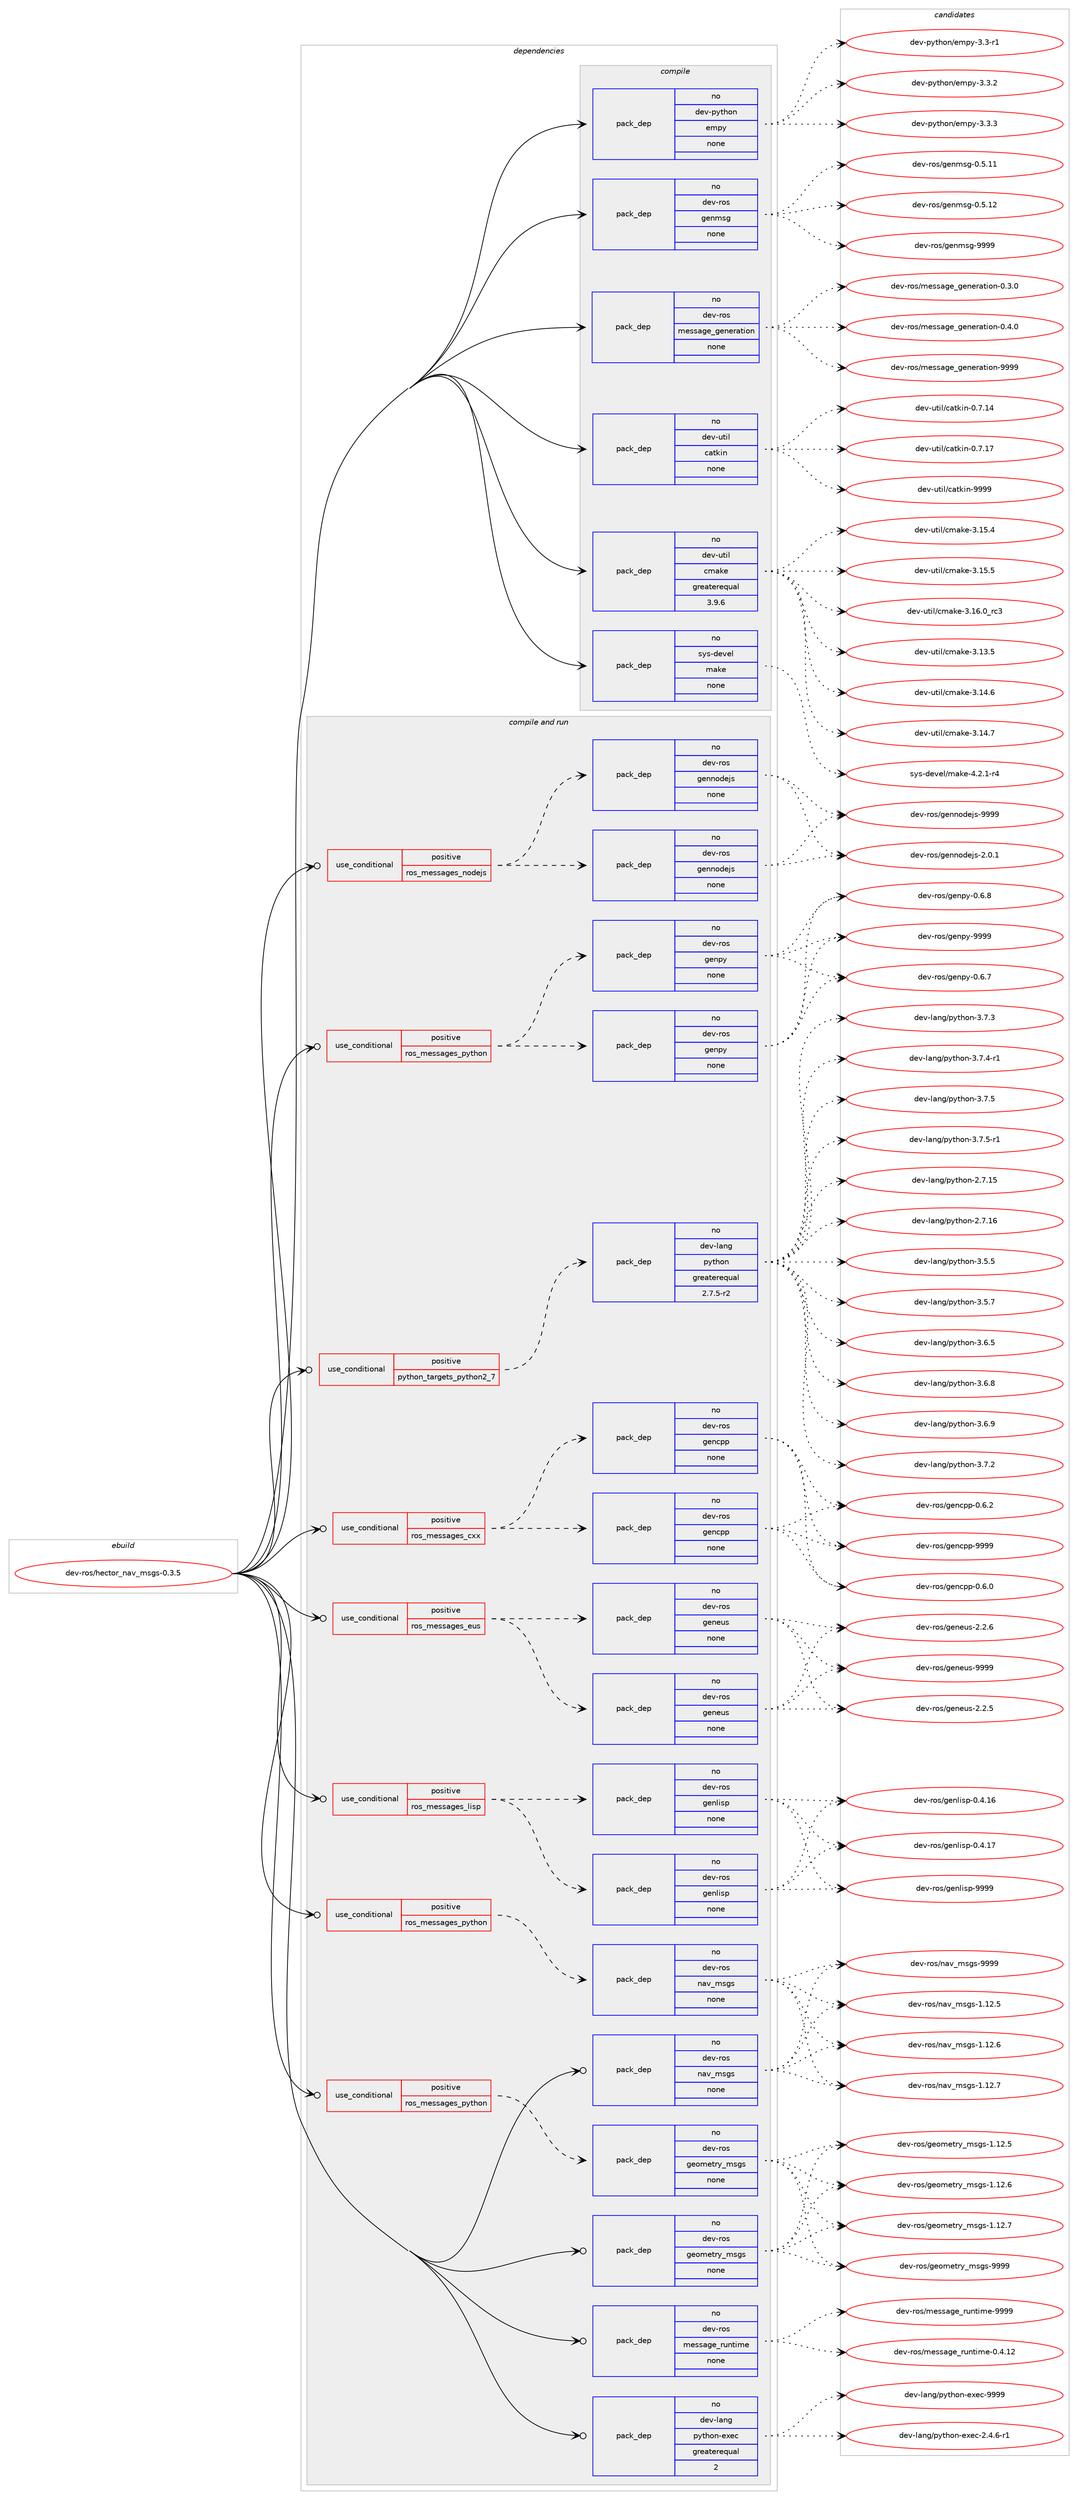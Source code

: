 digraph prolog {

# *************
# Graph options
# *************

newrank=true;
concentrate=true;
compound=true;
graph [rankdir=LR,fontname=Helvetica,fontsize=10,ranksep=1.5];#, ranksep=2.5, nodesep=0.2];
edge  [arrowhead=vee];
node  [fontname=Helvetica,fontsize=10];

# **********
# The ebuild
# **********

subgraph cluster_leftcol {
color=gray;
rank=same;
label=<<i>ebuild</i>>;
id [label="dev-ros/hector_nav_msgs-0.3.5", color=red, width=4, href="../dev-ros/hector_nav_msgs-0.3.5.svg"];
}

# ****************
# The dependencies
# ****************

subgraph cluster_midcol {
color=gray;
label=<<i>dependencies</i>>;
subgraph cluster_compile {
fillcolor="#eeeeee";
style=filled;
label=<<i>compile</i>>;
subgraph pack488416 {
dependency653801 [label=<<TABLE BORDER="0" CELLBORDER="1" CELLSPACING="0" CELLPADDING="4" WIDTH="220"><TR><TD ROWSPAN="6" CELLPADDING="30">pack_dep</TD></TR><TR><TD WIDTH="110">no</TD></TR><TR><TD>dev-python</TD></TR><TR><TD>empy</TD></TR><TR><TD>none</TD></TR><TR><TD></TD></TR></TABLE>>, shape=none, color=blue];
}
id:e -> dependency653801:w [weight=20,style="solid",arrowhead="vee"];
subgraph pack488417 {
dependency653802 [label=<<TABLE BORDER="0" CELLBORDER="1" CELLSPACING="0" CELLPADDING="4" WIDTH="220"><TR><TD ROWSPAN="6" CELLPADDING="30">pack_dep</TD></TR><TR><TD WIDTH="110">no</TD></TR><TR><TD>dev-ros</TD></TR><TR><TD>genmsg</TD></TR><TR><TD>none</TD></TR><TR><TD></TD></TR></TABLE>>, shape=none, color=blue];
}
id:e -> dependency653802:w [weight=20,style="solid",arrowhead="vee"];
subgraph pack488418 {
dependency653803 [label=<<TABLE BORDER="0" CELLBORDER="1" CELLSPACING="0" CELLPADDING="4" WIDTH="220"><TR><TD ROWSPAN="6" CELLPADDING="30">pack_dep</TD></TR><TR><TD WIDTH="110">no</TD></TR><TR><TD>dev-ros</TD></TR><TR><TD>message_generation</TD></TR><TR><TD>none</TD></TR><TR><TD></TD></TR></TABLE>>, shape=none, color=blue];
}
id:e -> dependency653803:w [weight=20,style="solid",arrowhead="vee"];
subgraph pack488419 {
dependency653804 [label=<<TABLE BORDER="0" CELLBORDER="1" CELLSPACING="0" CELLPADDING="4" WIDTH="220"><TR><TD ROWSPAN="6" CELLPADDING="30">pack_dep</TD></TR><TR><TD WIDTH="110">no</TD></TR><TR><TD>dev-util</TD></TR><TR><TD>catkin</TD></TR><TR><TD>none</TD></TR><TR><TD></TD></TR></TABLE>>, shape=none, color=blue];
}
id:e -> dependency653804:w [weight=20,style="solid",arrowhead="vee"];
subgraph pack488420 {
dependency653805 [label=<<TABLE BORDER="0" CELLBORDER="1" CELLSPACING="0" CELLPADDING="4" WIDTH="220"><TR><TD ROWSPAN="6" CELLPADDING="30">pack_dep</TD></TR><TR><TD WIDTH="110">no</TD></TR><TR><TD>dev-util</TD></TR><TR><TD>cmake</TD></TR><TR><TD>greaterequal</TD></TR><TR><TD>3.9.6</TD></TR></TABLE>>, shape=none, color=blue];
}
id:e -> dependency653805:w [weight=20,style="solid",arrowhead="vee"];
subgraph pack488421 {
dependency653806 [label=<<TABLE BORDER="0" CELLBORDER="1" CELLSPACING="0" CELLPADDING="4" WIDTH="220"><TR><TD ROWSPAN="6" CELLPADDING="30">pack_dep</TD></TR><TR><TD WIDTH="110">no</TD></TR><TR><TD>sys-devel</TD></TR><TR><TD>make</TD></TR><TR><TD>none</TD></TR><TR><TD></TD></TR></TABLE>>, shape=none, color=blue];
}
id:e -> dependency653806:w [weight=20,style="solid",arrowhead="vee"];
}
subgraph cluster_compileandrun {
fillcolor="#eeeeee";
style=filled;
label=<<i>compile and run</i>>;
subgraph cond153479 {
dependency653807 [label=<<TABLE BORDER="0" CELLBORDER="1" CELLSPACING="0" CELLPADDING="4"><TR><TD ROWSPAN="3" CELLPADDING="10">use_conditional</TD></TR><TR><TD>positive</TD></TR><TR><TD>python_targets_python2_7</TD></TR></TABLE>>, shape=none, color=red];
subgraph pack488422 {
dependency653808 [label=<<TABLE BORDER="0" CELLBORDER="1" CELLSPACING="0" CELLPADDING="4" WIDTH="220"><TR><TD ROWSPAN="6" CELLPADDING="30">pack_dep</TD></TR><TR><TD WIDTH="110">no</TD></TR><TR><TD>dev-lang</TD></TR><TR><TD>python</TD></TR><TR><TD>greaterequal</TD></TR><TR><TD>2.7.5-r2</TD></TR></TABLE>>, shape=none, color=blue];
}
dependency653807:e -> dependency653808:w [weight=20,style="dashed",arrowhead="vee"];
}
id:e -> dependency653807:w [weight=20,style="solid",arrowhead="odotvee"];
subgraph cond153480 {
dependency653809 [label=<<TABLE BORDER="0" CELLBORDER="1" CELLSPACING="0" CELLPADDING="4"><TR><TD ROWSPAN="3" CELLPADDING="10">use_conditional</TD></TR><TR><TD>positive</TD></TR><TR><TD>ros_messages_cxx</TD></TR></TABLE>>, shape=none, color=red];
subgraph pack488423 {
dependency653810 [label=<<TABLE BORDER="0" CELLBORDER="1" CELLSPACING="0" CELLPADDING="4" WIDTH="220"><TR><TD ROWSPAN="6" CELLPADDING="30">pack_dep</TD></TR><TR><TD WIDTH="110">no</TD></TR><TR><TD>dev-ros</TD></TR><TR><TD>gencpp</TD></TR><TR><TD>none</TD></TR><TR><TD></TD></TR></TABLE>>, shape=none, color=blue];
}
dependency653809:e -> dependency653810:w [weight=20,style="dashed",arrowhead="vee"];
subgraph pack488424 {
dependency653811 [label=<<TABLE BORDER="0" CELLBORDER="1" CELLSPACING="0" CELLPADDING="4" WIDTH="220"><TR><TD ROWSPAN="6" CELLPADDING="30">pack_dep</TD></TR><TR><TD WIDTH="110">no</TD></TR><TR><TD>dev-ros</TD></TR><TR><TD>gencpp</TD></TR><TR><TD>none</TD></TR><TR><TD></TD></TR></TABLE>>, shape=none, color=blue];
}
dependency653809:e -> dependency653811:w [weight=20,style="dashed",arrowhead="vee"];
}
id:e -> dependency653809:w [weight=20,style="solid",arrowhead="odotvee"];
subgraph cond153481 {
dependency653812 [label=<<TABLE BORDER="0" CELLBORDER="1" CELLSPACING="0" CELLPADDING="4"><TR><TD ROWSPAN="3" CELLPADDING="10">use_conditional</TD></TR><TR><TD>positive</TD></TR><TR><TD>ros_messages_eus</TD></TR></TABLE>>, shape=none, color=red];
subgraph pack488425 {
dependency653813 [label=<<TABLE BORDER="0" CELLBORDER="1" CELLSPACING="0" CELLPADDING="4" WIDTH="220"><TR><TD ROWSPAN="6" CELLPADDING="30">pack_dep</TD></TR><TR><TD WIDTH="110">no</TD></TR><TR><TD>dev-ros</TD></TR><TR><TD>geneus</TD></TR><TR><TD>none</TD></TR><TR><TD></TD></TR></TABLE>>, shape=none, color=blue];
}
dependency653812:e -> dependency653813:w [weight=20,style="dashed",arrowhead="vee"];
subgraph pack488426 {
dependency653814 [label=<<TABLE BORDER="0" CELLBORDER="1" CELLSPACING="0" CELLPADDING="4" WIDTH="220"><TR><TD ROWSPAN="6" CELLPADDING="30">pack_dep</TD></TR><TR><TD WIDTH="110">no</TD></TR><TR><TD>dev-ros</TD></TR><TR><TD>geneus</TD></TR><TR><TD>none</TD></TR><TR><TD></TD></TR></TABLE>>, shape=none, color=blue];
}
dependency653812:e -> dependency653814:w [weight=20,style="dashed",arrowhead="vee"];
}
id:e -> dependency653812:w [weight=20,style="solid",arrowhead="odotvee"];
subgraph cond153482 {
dependency653815 [label=<<TABLE BORDER="0" CELLBORDER="1" CELLSPACING="0" CELLPADDING="4"><TR><TD ROWSPAN="3" CELLPADDING="10">use_conditional</TD></TR><TR><TD>positive</TD></TR><TR><TD>ros_messages_lisp</TD></TR></TABLE>>, shape=none, color=red];
subgraph pack488427 {
dependency653816 [label=<<TABLE BORDER="0" CELLBORDER="1" CELLSPACING="0" CELLPADDING="4" WIDTH="220"><TR><TD ROWSPAN="6" CELLPADDING="30">pack_dep</TD></TR><TR><TD WIDTH="110">no</TD></TR><TR><TD>dev-ros</TD></TR><TR><TD>genlisp</TD></TR><TR><TD>none</TD></TR><TR><TD></TD></TR></TABLE>>, shape=none, color=blue];
}
dependency653815:e -> dependency653816:w [weight=20,style="dashed",arrowhead="vee"];
subgraph pack488428 {
dependency653817 [label=<<TABLE BORDER="0" CELLBORDER="1" CELLSPACING="0" CELLPADDING="4" WIDTH="220"><TR><TD ROWSPAN="6" CELLPADDING="30">pack_dep</TD></TR><TR><TD WIDTH="110">no</TD></TR><TR><TD>dev-ros</TD></TR><TR><TD>genlisp</TD></TR><TR><TD>none</TD></TR><TR><TD></TD></TR></TABLE>>, shape=none, color=blue];
}
dependency653815:e -> dependency653817:w [weight=20,style="dashed",arrowhead="vee"];
}
id:e -> dependency653815:w [weight=20,style="solid",arrowhead="odotvee"];
subgraph cond153483 {
dependency653818 [label=<<TABLE BORDER="0" CELLBORDER="1" CELLSPACING="0" CELLPADDING="4"><TR><TD ROWSPAN="3" CELLPADDING="10">use_conditional</TD></TR><TR><TD>positive</TD></TR><TR><TD>ros_messages_nodejs</TD></TR></TABLE>>, shape=none, color=red];
subgraph pack488429 {
dependency653819 [label=<<TABLE BORDER="0" CELLBORDER="1" CELLSPACING="0" CELLPADDING="4" WIDTH="220"><TR><TD ROWSPAN="6" CELLPADDING="30">pack_dep</TD></TR><TR><TD WIDTH="110">no</TD></TR><TR><TD>dev-ros</TD></TR><TR><TD>gennodejs</TD></TR><TR><TD>none</TD></TR><TR><TD></TD></TR></TABLE>>, shape=none, color=blue];
}
dependency653818:e -> dependency653819:w [weight=20,style="dashed",arrowhead="vee"];
subgraph pack488430 {
dependency653820 [label=<<TABLE BORDER="0" CELLBORDER="1" CELLSPACING="0" CELLPADDING="4" WIDTH="220"><TR><TD ROWSPAN="6" CELLPADDING="30">pack_dep</TD></TR><TR><TD WIDTH="110">no</TD></TR><TR><TD>dev-ros</TD></TR><TR><TD>gennodejs</TD></TR><TR><TD>none</TD></TR><TR><TD></TD></TR></TABLE>>, shape=none, color=blue];
}
dependency653818:e -> dependency653820:w [weight=20,style="dashed",arrowhead="vee"];
}
id:e -> dependency653818:w [weight=20,style="solid",arrowhead="odotvee"];
subgraph cond153484 {
dependency653821 [label=<<TABLE BORDER="0" CELLBORDER="1" CELLSPACING="0" CELLPADDING="4"><TR><TD ROWSPAN="3" CELLPADDING="10">use_conditional</TD></TR><TR><TD>positive</TD></TR><TR><TD>ros_messages_python</TD></TR></TABLE>>, shape=none, color=red];
subgraph pack488431 {
dependency653822 [label=<<TABLE BORDER="0" CELLBORDER="1" CELLSPACING="0" CELLPADDING="4" WIDTH="220"><TR><TD ROWSPAN="6" CELLPADDING="30">pack_dep</TD></TR><TR><TD WIDTH="110">no</TD></TR><TR><TD>dev-ros</TD></TR><TR><TD>genpy</TD></TR><TR><TD>none</TD></TR><TR><TD></TD></TR></TABLE>>, shape=none, color=blue];
}
dependency653821:e -> dependency653822:w [weight=20,style="dashed",arrowhead="vee"];
subgraph pack488432 {
dependency653823 [label=<<TABLE BORDER="0" CELLBORDER="1" CELLSPACING="0" CELLPADDING="4" WIDTH="220"><TR><TD ROWSPAN="6" CELLPADDING="30">pack_dep</TD></TR><TR><TD WIDTH="110">no</TD></TR><TR><TD>dev-ros</TD></TR><TR><TD>genpy</TD></TR><TR><TD>none</TD></TR><TR><TD></TD></TR></TABLE>>, shape=none, color=blue];
}
dependency653821:e -> dependency653823:w [weight=20,style="dashed",arrowhead="vee"];
}
id:e -> dependency653821:w [weight=20,style="solid",arrowhead="odotvee"];
subgraph cond153485 {
dependency653824 [label=<<TABLE BORDER="0" CELLBORDER="1" CELLSPACING="0" CELLPADDING="4"><TR><TD ROWSPAN="3" CELLPADDING="10">use_conditional</TD></TR><TR><TD>positive</TD></TR><TR><TD>ros_messages_python</TD></TR></TABLE>>, shape=none, color=red];
subgraph pack488433 {
dependency653825 [label=<<TABLE BORDER="0" CELLBORDER="1" CELLSPACING="0" CELLPADDING="4" WIDTH="220"><TR><TD ROWSPAN="6" CELLPADDING="30">pack_dep</TD></TR><TR><TD WIDTH="110">no</TD></TR><TR><TD>dev-ros</TD></TR><TR><TD>geometry_msgs</TD></TR><TR><TD>none</TD></TR><TR><TD></TD></TR></TABLE>>, shape=none, color=blue];
}
dependency653824:e -> dependency653825:w [weight=20,style="dashed",arrowhead="vee"];
}
id:e -> dependency653824:w [weight=20,style="solid",arrowhead="odotvee"];
subgraph cond153486 {
dependency653826 [label=<<TABLE BORDER="0" CELLBORDER="1" CELLSPACING="0" CELLPADDING="4"><TR><TD ROWSPAN="3" CELLPADDING="10">use_conditional</TD></TR><TR><TD>positive</TD></TR><TR><TD>ros_messages_python</TD></TR></TABLE>>, shape=none, color=red];
subgraph pack488434 {
dependency653827 [label=<<TABLE BORDER="0" CELLBORDER="1" CELLSPACING="0" CELLPADDING="4" WIDTH="220"><TR><TD ROWSPAN="6" CELLPADDING="30">pack_dep</TD></TR><TR><TD WIDTH="110">no</TD></TR><TR><TD>dev-ros</TD></TR><TR><TD>nav_msgs</TD></TR><TR><TD>none</TD></TR><TR><TD></TD></TR></TABLE>>, shape=none, color=blue];
}
dependency653826:e -> dependency653827:w [weight=20,style="dashed",arrowhead="vee"];
}
id:e -> dependency653826:w [weight=20,style="solid",arrowhead="odotvee"];
subgraph pack488435 {
dependency653828 [label=<<TABLE BORDER="0" CELLBORDER="1" CELLSPACING="0" CELLPADDING="4" WIDTH="220"><TR><TD ROWSPAN="6" CELLPADDING="30">pack_dep</TD></TR><TR><TD WIDTH="110">no</TD></TR><TR><TD>dev-lang</TD></TR><TR><TD>python-exec</TD></TR><TR><TD>greaterequal</TD></TR><TR><TD>2</TD></TR></TABLE>>, shape=none, color=blue];
}
id:e -> dependency653828:w [weight=20,style="solid",arrowhead="odotvee"];
subgraph pack488436 {
dependency653829 [label=<<TABLE BORDER="0" CELLBORDER="1" CELLSPACING="0" CELLPADDING="4" WIDTH="220"><TR><TD ROWSPAN="6" CELLPADDING="30">pack_dep</TD></TR><TR><TD WIDTH="110">no</TD></TR><TR><TD>dev-ros</TD></TR><TR><TD>geometry_msgs</TD></TR><TR><TD>none</TD></TR><TR><TD></TD></TR></TABLE>>, shape=none, color=blue];
}
id:e -> dependency653829:w [weight=20,style="solid",arrowhead="odotvee"];
subgraph pack488437 {
dependency653830 [label=<<TABLE BORDER="0" CELLBORDER="1" CELLSPACING="0" CELLPADDING="4" WIDTH="220"><TR><TD ROWSPAN="6" CELLPADDING="30">pack_dep</TD></TR><TR><TD WIDTH="110">no</TD></TR><TR><TD>dev-ros</TD></TR><TR><TD>message_runtime</TD></TR><TR><TD>none</TD></TR><TR><TD></TD></TR></TABLE>>, shape=none, color=blue];
}
id:e -> dependency653830:w [weight=20,style="solid",arrowhead="odotvee"];
subgraph pack488438 {
dependency653831 [label=<<TABLE BORDER="0" CELLBORDER="1" CELLSPACING="0" CELLPADDING="4" WIDTH="220"><TR><TD ROWSPAN="6" CELLPADDING="30">pack_dep</TD></TR><TR><TD WIDTH="110">no</TD></TR><TR><TD>dev-ros</TD></TR><TR><TD>nav_msgs</TD></TR><TR><TD>none</TD></TR><TR><TD></TD></TR></TABLE>>, shape=none, color=blue];
}
id:e -> dependency653831:w [weight=20,style="solid",arrowhead="odotvee"];
}
subgraph cluster_run {
fillcolor="#eeeeee";
style=filled;
label=<<i>run</i>>;
}
}

# **************
# The candidates
# **************

subgraph cluster_choices {
rank=same;
color=gray;
label=<<i>candidates</i>>;

subgraph choice488416 {
color=black;
nodesep=1;
choice1001011184511212111610411111047101109112121455146514511449 [label="dev-python/empy-3.3-r1", color=red, width=4,href="../dev-python/empy-3.3-r1.svg"];
choice1001011184511212111610411111047101109112121455146514650 [label="dev-python/empy-3.3.2", color=red, width=4,href="../dev-python/empy-3.3.2.svg"];
choice1001011184511212111610411111047101109112121455146514651 [label="dev-python/empy-3.3.3", color=red, width=4,href="../dev-python/empy-3.3.3.svg"];
dependency653801:e -> choice1001011184511212111610411111047101109112121455146514511449:w [style=dotted,weight="100"];
dependency653801:e -> choice1001011184511212111610411111047101109112121455146514650:w [style=dotted,weight="100"];
dependency653801:e -> choice1001011184511212111610411111047101109112121455146514651:w [style=dotted,weight="100"];
}
subgraph choice488417 {
color=black;
nodesep=1;
choice100101118451141111154710310111010911510345484653464949 [label="dev-ros/genmsg-0.5.11", color=red, width=4,href="../dev-ros/genmsg-0.5.11.svg"];
choice100101118451141111154710310111010911510345484653464950 [label="dev-ros/genmsg-0.5.12", color=red, width=4,href="../dev-ros/genmsg-0.5.12.svg"];
choice10010111845114111115471031011101091151034557575757 [label="dev-ros/genmsg-9999", color=red, width=4,href="../dev-ros/genmsg-9999.svg"];
dependency653802:e -> choice100101118451141111154710310111010911510345484653464949:w [style=dotted,weight="100"];
dependency653802:e -> choice100101118451141111154710310111010911510345484653464950:w [style=dotted,weight="100"];
dependency653802:e -> choice10010111845114111115471031011101091151034557575757:w [style=dotted,weight="100"];
}
subgraph choice488418 {
color=black;
nodesep=1;
choice1001011184511411111547109101115115971031019510310111010111497116105111110454846514648 [label="dev-ros/message_generation-0.3.0", color=red, width=4,href="../dev-ros/message_generation-0.3.0.svg"];
choice1001011184511411111547109101115115971031019510310111010111497116105111110454846524648 [label="dev-ros/message_generation-0.4.0", color=red, width=4,href="../dev-ros/message_generation-0.4.0.svg"];
choice10010111845114111115471091011151159710310195103101110101114971161051111104557575757 [label="dev-ros/message_generation-9999", color=red, width=4,href="../dev-ros/message_generation-9999.svg"];
dependency653803:e -> choice1001011184511411111547109101115115971031019510310111010111497116105111110454846514648:w [style=dotted,weight="100"];
dependency653803:e -> choice1001011184511411111547109101115115971031019510310111010111497116105111110454846524648:w [style=dotted,weight="100"];
dependency653803:e -> choice10010111845114111115471091011151159710310195103101110101114971161051111104557575757:w [style=dotted,weight="100"];
}
subgraph choice488419 {
color=black;
nodesep=1;
choice1001011184511711610510847999711610710511045484655464952 [label="dev-util/catkin-0.7.14", color=red, width=4,href="../dev-util/catkin-0.7.14.svg"];
choice1001011184511711610510847999711610710511045484655464955 [label="dev-util/catkin-0.7.17", color=red, width=4,href="../dev-util/catkin-0.7.17.svg"];
choice100101118451171161051084799971161071051104557575757 [label="dev-util/catkin-9999", color=red, width=4,href="../dev-util/catkin-9999.svg"];
dependency653804:e -> choice1001011184511711610510847999711610710511045484655464952:w [style=dotted,weight="100"];
dependency653804:e -> choice1001011184511711610510847999711610710511045484655464955:w [style=dotted,weight="100"];
dependency653804:e -> choice100101118451171161051084799971161071051104557575757:w [style=dotted,weight="100"];
}
subgraph choice488420 {
color=black;
nodesep=1;
choice1001011184511711610510847991099710710145514649514653 [label="dev-util/cmake-3.13.5", color=red, width=4,href="../dev-util/cmake-3.13.5.svg"];
choice1001011184511711610510847991099710710145514649524654 [label="dev-util/cmake-3.14.6", color=red, width=4,href="../dev-util/cmake-3.14.6.svg"];
choice1001011184511711610510847991099710710145514649524655 [label="dev-util/cmake-3.14.7", color=red, width=4,href="../dev-util/cmake-3.14.7.svg"];
choice1001011184511711610510847991099710710145514649534652 [label="dev-util/cmake-3.15.4", color=red, width=4,href="../dev-util/cmake-3.15.4.svg"];
choice1001011184511711610510847991099710710145514649534653 [label="dev-util/cmake-3.15.5", color=red, width=4,href="../dev-util/cmake-3.15.5.svg"];
choice1001011184511711610510847991099710710145514649544648951149951 [label="dev-util/cmake-3.16.0_rc3", color=red, width=4,href="../dev-util/cmake-3.16.0_rc3.svg"];
dependency653805:e -> choice1001011184511711610510847991099710710145514649514653:w [style=dotted,weight="100"];
dependency653805:e -> choice1001011184511711610510847991099710710145514649524654:w [style=dotted,weight="100"];
dependency653805:e -> choice1001011184511711610510847991099710710145514649524655:w [style=dotted,weight="100"];
dependency653805:e -> choice1001011184511711610510847991099710710145514649534652:w [style=dotted,weight="100"];
dependency653805:e -> choice1001011184511711610510847991099710710145514649534653:w [style=dotted,weight="100"];
dependency653805:e -> choice1001011184511711610510847991099710710145514649544648951149951:w [style=dotted,weight="100"];
}
subgraph choice488421 {
color=black;
nodesep=1;
choice1151211154510010111810110847109971071014552465046494511452 [label="sys-devel/make-4.2.1-r4", color=red, width=4,href="../sys-devel/make-4.2.1-r4.svg"];
dependency653806:e -> choice1151211154510010111810110847109971071014552465046494511452:w [style=dotted,weight="100"];
}
subgraph choice488422 {
color=black;
nodesep=1;
choice10010111845108971101034711212111610411111045504655464953 [label="dev-lang/python-2.7.15", color=red, width=4,href="../dev-lang/python-2.7.15.svg"];
choice10010111845108971101034711212111610411111045504655464954 [label="dev-lang/python-2.7.16", color=red, width=4,href="../dev-lang/python-2.7.16.svg"];
choice100101118451089711010347112121116104111110455146534653 [label="dev-lang/python-3.5.5", color=red, width=4,href="../dev-lang/python-3.5.5.svg"];
choice100101118451089711010347112121116104111110455146534655 [label="dev-lang/python-3.5.7", color=red, width=4,href="../dev-lang/python-3.5.7.svg"];
choice100101118451089711010347112121116104111110455146544653 [label="dev-lang/python-3.6.5", color=red, width=4,href="../dev-lang/python-3.6.5.svg"];
choice100101118451089711010347112121116104111110455146544656 [label="dev-lang/python-3.6.8", color=red, width=4,href="../dev-lang/python-3.6.8.svg"];
choice100101118451089711010347112121116104111110455146544657 [label="dev-lang/python-3.6.9", color=red, width=4,href="../dev-lang/python-3.6.9.svg"];
choice100101118451089711010347112121116104111110455146554650 [label="dev-lang/python-3.7.2", color=red, width=4,href="../dev-lang/python-3.7.2.svg"];
choice100101118451089711010347112121116104111110455146554651 [label="dev-lang/python-3.7.3", color=red, width=4,href="../dev-lang/python-3.7.3.svg"];
choice1001011184510897110103471121211161041111104551465546524511449 [label="dev-lang/python-3.7.4-r1", color=red, width=4,href="../dev-lang/python-3.7.4-r1.svg"];
choice100101118451089711010347112121116104111110455146554653 [label="dev-lang/python-3.7.5", color=red, width=4,href="../dev-lang/python-3.7.5.svg"];
choice1001011184510897110103471121211161041111104551465546534511449 [label="dev-lang/python-3.7.5-r1", color=red, width=4,href="../dev-lang/python-3.7.5-r1.svg"];
dependency653808:e -> choice10010111845108971101034711212111610411111045504655464953:w [style=dotted,weight="100"];
dependency653808:e -> choice10010111845108971101034711212111610411111045504655464954:w [style=dotted,weight="100"];
dependency653808:e -> choice100101118451089711010347112121116104111110455146534653:w [style=dotted,weight="100"];
dependency653808:e -> choice100101118451089711010347112121116104111110455146534655:w [style=dotted,weight="100"];
dependency653808:e -> choice100101118451089711010347112121116104111110455146544653:w [style=dotted,weight="100"];
dependency653808:e -> choice100101118451089711010347112121116104111110455146544656:w [style=dotted,weight="100"];
dependency653808:e -> choice100101118451089711010347112121116104111110455146544657:w [style=dotted,weight="100"];
dependency653808:e -> choice100101118451089711010347112121116104111110455146554650:w [style=dotted,weight="100"];
dependency653808:e -> choice100101118451089711010347112121116104111110455146554651:w [style=dotted,weight="100"];
dependency653808:e -> choice1001011184510897110103471121211161041111104551465546524511449:w [style=dotted,weight="100"];
dependency653808:e -> choice100101118451089711010347112121116104111110455146554653:w [style=dotted,weight="100"];
dependency653808:e -> choice1001011184510897110103471121211161041111104551465546534511449:w [style=dotted,weight="100"];
}
subgraph choice488423 {
color=black;
nodesep=1;
choice100101118451141111154710310111099112112454846544648 [label="dev-ros/gencpp-0.6.0", color=red, width=4,href="../dev-ros/gencpp-0.6.0.svg"];
choice100101118451141111154710310111099112112454846544650 [label="dev-ros/gencpp-0.6.2", color=red, width=4,href="../dev-ros/gencpp-0.6.2.svg"];
choice1001011184511411111547103101110991121124557575757 [label="dev-ros/gencpp-9999", color=red, width=4,href="../dev-ros/gencpp-9999.svg"];
dependency653810:e -> choice100101118451141111154710310111099112112454846544648:w [style=dotted,weight="100"];
dependency653810:e -> choice100101118451141111154710310111099112112454846544650:w [style=dotted,weight="100"];
dependency653810:e -> choice1001011184511411111547103101110991121124557575757:w [style=dotted,weight="100"];
}
subgraph choice488424 {
color=black;
nodesep=1;
choice100101118451141111154710310111099112112454846544648 [label="dev-ros/gencpp-0.6.0", color=red, width=4,href="../dev-ros/gencpp-0.6.0.svg"];
choice100101118451141111154710310111099112112454846544650 [label="dev-ros/gencpp-0.6.2", color=red, width=4,href="../dev-ros/gencpp-0.6.2.svg"];
choice1001011184511411111547103101110991121124557575757 [label="dev-ros/gencpp-9999", color=red, width=4,href="../dev-ros/gencpp-9999.svg"];
dependency653811:e -> choice100101118451141111154710310111099112112454846544648:w [style=dotted,weight="100"];
dependency653811:e -> choice100101118451141111154710310111099112112454846544650:w [style=dotted,weight="100"];
dependency653811:e -> choice1001011184511411111547103101110991121124557575757:w [style=dotted,weight="100"];
}
subgraph choice488425 {
color=black;
nodesep=1;
choice1001011184511411111547103101110101117115455046504653 [label="dev-ros/geneus-2.2.5", color=red, width=4,href="../dev-ros/geneus-2.2.5.svg"];
choice1001011184511411111547103101110101117115455046504654 [label="dev-ros/geneus-2.2.6", color=red, width=4,href="../dev-ros/geneus-2.2.6.svg"];
choice10010111845114111115471031011101011171154557575757 [label="dev-ros/geneus-9999", color=red, width=4,href="../dev-ros/geneus-9999.svg"];
dependency653813:e -> choice1001011184511411111547103101110101117115455046504653:w [style=dotted,weight="100"];
dependency653813:e -> choice1001011184511411111547103101110101117115455046504654:w [style=dotted,weight="100"];
dependency653813:e -> choice10010111845114111115471031011101011171154557575757:w [style=dotted,weight="100"];
}
subgraph choice488426 {
color=black;
nodesep=1;
choice1001011184511411111547103101110101117115455046504653 [label="dev-ros/geneus-2.2.5", color=red, width=4,href="../dev-ros/geneus-2.2.5.svg"];
choice1001011184511411111547103101110101117115455046504654 [label="dev-ros/geneus-2.2.6", color=red, width=4,href="../dev-ros/geneus-2.2.6.svg"];
choice10010111845114111115471031011101011171154557575757 [label="dev-ros/geneus-9999", color=red, width=4,href="../dev-ros/geneus-9999.svg"];
dependency653814:e -> choice1001011184511411111547103101110101117115455046504653:w [style=dotted,weight="100"];
dependency653814:e -> choice1001011184511411111547103101110101117115455046504654:w [style=dotted,weight="100"];
dependency653814:e -> choice10010111845114111115471031011101011171154557575757:w [style=dotted,weight="100"];
}
subgraph choice488427 {
color=black;
nodesep=1;
choice100101118451141111154710310111010810511511245484652464954 [label="dev-ros/genlisp-0.4.16", color=red, width=4,href="../dev-ros/genlisp-0.4.16.svg"];
choice100101118451141111154710310111010810511511245484652464955 [label="dev-ros/genlisp-0.4.17", color=red, width=4,href="../dev-ros/genlisp-0.4.17.svg"];
choice10010111845114111115471031011101081051151124557575757 [label="dev-ros/genlisp-9999", color=red, width=4,href="../dev-ros/genlisp-9999.svg"];
dependency653816:e -> choice100101118451141111154710310111010810511511245484652464954:w [style=dotted,weight="100"];
dependency653816:e -> choice100101118451141111154710310111010810511511245484652464955:w [style=dotted,weight="100"];
dependency653816:e -> choice10010111845114111115471031011101081051151124557575757:w [style=dotted,weight="100"];
}
subgraph choice488428 {
color=black;
nodesep=1;
choice100101118451141111154710310111010810511511245484652464954 [label="dev-ros/genlisp-0.4.16", color=red, width=4,href="../dev-ros/genlisp-0.4.16.svg"];
choice100101118451141111154710310111010810511511245484652464955 [label="dev-ros/genlisp-0.4.17", color=red, width=4,href="../dev-ros/genlisp-0.4.17.svg"];
choice10010111845114111115471031011101081051151124557575757 [label="dev-ros/genlisp-9999", color=red, width=4,href="../dev-ros/genlisp-9999.svg"];
dependency653817:e -> choice100101118451141111154710310111010810511511245484652464954:w [style=dotted,weight="100"];
dependency653817:e -> choice100101118451141111154710310111010810511511245484652464955:w [style=dotted,weight="100"];
dependency653817:e -> choice10010111845114111115471031011101081051151124557575757:w [style=dotted,weight="100"];
}
subgraph choice488429 {
color=black;
nodesep=1;
choice1001011184511411111547103101110110111100101106115455046484649 [label="dev-ros/gennodejs-2.0.1", color=red, width=4,href="../dev-ros/gennodejs-2.0.1.svg"];
choice10010111845114111115471031011101101111001011061154557575757 [label="dev-ros/gennodejs-9999", color=red, width=4,href="../dev-ros/gennodejs-9999.svg"];
dependency653819:e -> choice1001011184511411111547103101110110111100101106115455046484649:w [style=dotted,weight="100"];
dependency653819:e -> choice10010111845114111115471031011101101111001011061154557575757:w [style=dotted,weight="100"];
}
subgraph choice488430 {
color=black;
nodesep=1;
choice1001011184511411111547103101110110111100101106115455046484649 [label="dev-ros/gennodejs-2.0.1", color=red, width=4,href="../dev-ros/gennodejs-2.0.1.svg"];
choice10010111845114111115471031011101101111001011061154557575757 [label="dev-ros/gennodejs-9999", color=red, width=4,href="../dev-ros/gennodejs-9999.svg"];
dependency653820:e -> choice1001011184511411111547103101110110111100101106115455046484649:w [style=dotted,weight="100"];
dependency653820:e -> choice10010111845114111115471031011101101111001011061154557575757:w [style=dotted,weight="100"];
}
subgraph choice488431 {
color=black;
nodesep=1;
choice1001011184511411111547103101110112121454846544655 [label="dev-ros/genpy-0.6.7", color=red, width=4,href="../dev-ros/genpy-0.6.7.svg"];
choice1001011184511411111547103101110112121454846544656 [label="dev-ros/genpy-0.6.8", color=red, width=4,href="../dev-ros/genpy-0.6.8.svg"];
choice10010111845114111115471031011101121214557575757 [label="dev-ros/genpy-9999", color=red, width=4,href="../dev-ros/genpy-9999.svg"];
dependency653822:e -> choice1001011184511411111547103101110112121454846544655:w [style=dotted,weight="100"];
dependency653822:e -> choice1001011184511411111547103101110112121454846544656:w [style=dotted,weight="100"];
dependency653822:e -> choice10010111845114111115471031011101121214557575757:w [style=dotted,weight="100"];
}
subgraph choice488432 {
color=black;
nodesep=1;
choice1001011184511411111547103101110112121454846544655 [label="dev-ros/genpy-0.6.7", color=red, width=4,href="../dev-ros/genpy-0.6.7.svg"];
choice1001011184511411111547103101110112121454846544656 [label="dev-ros/genpy-0.6.8", color=red, width=4,href="../dev-ros/genpy-0.6.8.svg"];
choice10010111845114111115471031011101121214557575757 [label="dev-ros/genpy-9999", color=red, width=4,href="../dev-ros/genpy-9999.svg"];
dependency653823:e -> choice1001011184511411111547103101110112121454846544655:w [style=dotted,weight="100"];
dependency653823:e -> choice1001011184511411111547103101110112121454846544656:w [style=dotted,weight="100"];
dependency653823:e -> choice10010111845114111115471031011101121214557575757:w [style=dotted,weight="100"];
}
subgraph choice488433 {
color=black;
nodesep=1;
choice10010111845114111115471031011111091011161141219510911510311545494649504653 [label="dev-ros/geometry_msgs-1.12.5", color=red, width=4,href="../dev-ros/geometry_msgs-1.12.5.svg"];
choice10010111845114111115471031011111091011161141219510911510311545494649504654 [label="dev-ros/geometry_msgs-1.12.6", color=red, width=4,href="../dev-ros/geometry_msgs-1.12.6.svg"];
choice10010111845114111115471031011111091011161141219510911510311545494649504655 [label="dev-ros/geometry_msgs-1.12.7", color=red, width=4,href="../dev-ros/geometry_msgs-1.12.7.svg"];
choice1001011184511411111547103101111109101116114121951091151031154557575757 [label="dev-ros/geometry_msgs-9999", color=red, width=4,href="../dev-ros/geometry_msgs-9999.svg"];
dependency653825:e -> choice10010111845114111115471031011111091011161141219510911510311545494649504653:w [style=dotted,weight="100"];
dependency653825:e -> choice10010111845114111115471031011111091011161141219510911510311545494649504654:w [style=dotted,weight="100"];
dependency653825:e -> choice10010111845114111115471031011111091011161141219510911510311545494649504655:w [style=dotted,weight="100"];
dependency653825:e -> choice1001011184511411111547103101111109101116114121951091151031154557575757:w [style=dotted,weight="100"];
}
subgraph choice488434 {
color=black;
nodesep=1;
choice1001011184511411111547110971189510911510311545494649504653 [label="dev-ros/nav_msgs-1.12.5", color=red, width=4,href="../dev-ros/nav_msgs-1.12.5.svg"];
choice1001011184511411111547110971189510911510311545494649504654 [label="dev-ros/nav_msgs-1.12.6", color=red, width=4,href="../dev-ros/nav_msgs-1.12.6.svg"];
choice1001011184511411111547110971189510911510311545494649504655 [label="dev-ros/nav_msgs-1.12.7", color=red, width=4,href="../dev-ros/nav_msgs-1.12.7.svg"];
choice100101118451141111154711097118951091151031154557575757 [label="dev-ros/nav_msgs-9999", color=red, width=4,href="../dev-ros/nav_msgs-9999.svg"];
dependency653827:e -> choice1001011184511411111547110971189510911510311545494649504653:w [style=dotted,weight="100"];
dependency653827:e -> choice1001011184511411111547110971189510911510311545494649504654:w [style=dotted,weight="100"];
dependency653827:e -> choice1001011184511411111547110971189510911510311545494649504655:w [style=dotted,weight="100"];
dependency653827:e -> choice100101118451141111154711097118951091151031154557575757:w [style=dotted,weight="100"];
}
subgraph choice488435 {
color=black;
nodesep=1;
choice10010111845108971101034711212111610411111045101120101994550465246544511449 [label="dev-lang/python-exec-2.4.6-r1", color=red, width=4,href="../dev-lang/python-exec-2.4.6-r1.svg"];
choice10010111845108971101034711212111610411111045101120101994557575757 [label="dev-lang/python-exec-9999", color=red, width=4,href="../dev-lang/python-exec-9999.svg"];
dependency653828:e -> choice10010111845108971101034711212111610411111045101120101994550465246544511449:w [style=dotted,weight="100"];
dependency653828:e -> choice10010111845108971101034711212111610411111045101120101994557575757:w [style=dotted,weight="100"];
}
subgraph choice488436 {
color=black;
nodesep=1;
choice10010111845114111115471031011111091011161141219510911510311545494649504653 [label="dev-ros/geometry_msgs-1.12.5", color=red, width=4,href="../dev-ros/geometry_msgs-1.12.5.svg"];
choice10010111845114111115471031011111091011161141219510911510311545494649504654 [label="dev-ros/geometry_msgs-1.12.6", color=red, width=4,href="../dev-ros/geometry_msgs-1.12.6.svg"];
choice10010111845114111115471031011111091011161141219510911510311545494649504655 [label="dev-ros/geometry_msgs-1.12.7", color=red, width=4,href="../dev-ros/geometry_msgs-1.12.7.svg"];
choice1001011184511411111547103101111109101116114121951091151031154557575757 [label="dev-ros/geometry_msgs-9999", color=red, width=4,href="../dev-ros/geometry_msgs-9999.svg"];
dependency653829:e -> choice10010111845114111115471031011111091011161141219510911510311545494649504653:w [style=dotted,weight="100"];
dependency653829:e -> choice10010111845114111115471031011111091011161141219510911510311545494649504654:w [style=dotted,weight="100"];
dependency653829:e -> choice10010111845114111115471031011111091011161141219510911510311545494649504655:w [style=dotted,weight="100"];
dependency653829:e -> choice1001011184511411111547103101111109101116114121951091151031154557575757:w [style=dotted,weight="100"];
}
subgraph choice488437 {
color=black;
nodesep=1;
choice1001011184511411111547109101115115971031019511411711011610510910145484652464950 [label="dev-ros/message_runtime-0.4.12", color=red, width=4,href="../dev-ros/message_runtime-0.4.12.svg"];
choice100101118451141111154710910111511597103101951141171101161051091014557575757 [label="dev-ros/message_runtime-9999", color=red, width=4,href="../dev-ros/message_runtime-9999.svg"];
dependency653830:e -> choice1001011184511411111547109101115115971031019511411711011610510910145484652464950:w [style=dotted,weight="100"];
dependency653830:e -> choice100101118451141111154710910111511597103101951141171101161051091014557575757:w [style=dotted,weight="100"];
}
subgraph choice488438 {
color=black;
nodesep=1;
choice1001011184511411111547110971189510911510311545494649504653 [label="dev-ros/nav_msgs-1.12.5", color=red, width=4,href="../dev-ros/nav_msgs-1.12.5.svg"];
choice1001011184511411111547110971189510911510311545494649504654 [label="dev-ros/nav_msgs-1.12.6", color=red, width=4,href="../dev-ros/nav_msgs-1.12.6.svg"];
choice1001011184511411111547110971189510911510311545494649504655 [label="dev-ros/nav_msgs-1.12.7", color=red, width=4,href="../dev-ros/nav_msgs-1.12.7.svg"];
choice100101118451141111154711097118951091151031154557575757 [label="dev-ros/nav_msgs-9999", color=red, width=4,href="../dev-ros/nav_msgs-9999.svg"];
dependency653831:e -> choice1001011184511411111547110971189510911510311545494649504653:w [style=dotted,weight="100"];
dependency653831:e -> choice1001011184511411111547110971189510911510311545494649504654:w [style=dotted,weight="100"];
dependency653831:e -> choice1001011184511411111547110971189510911510311545494649504655:w [style=dotted,weight="100"];
dependency653831:e -> choice100101118451141111154711097118951091151031154557575757:w [style=dotted,weight="100"];
}
}

}
